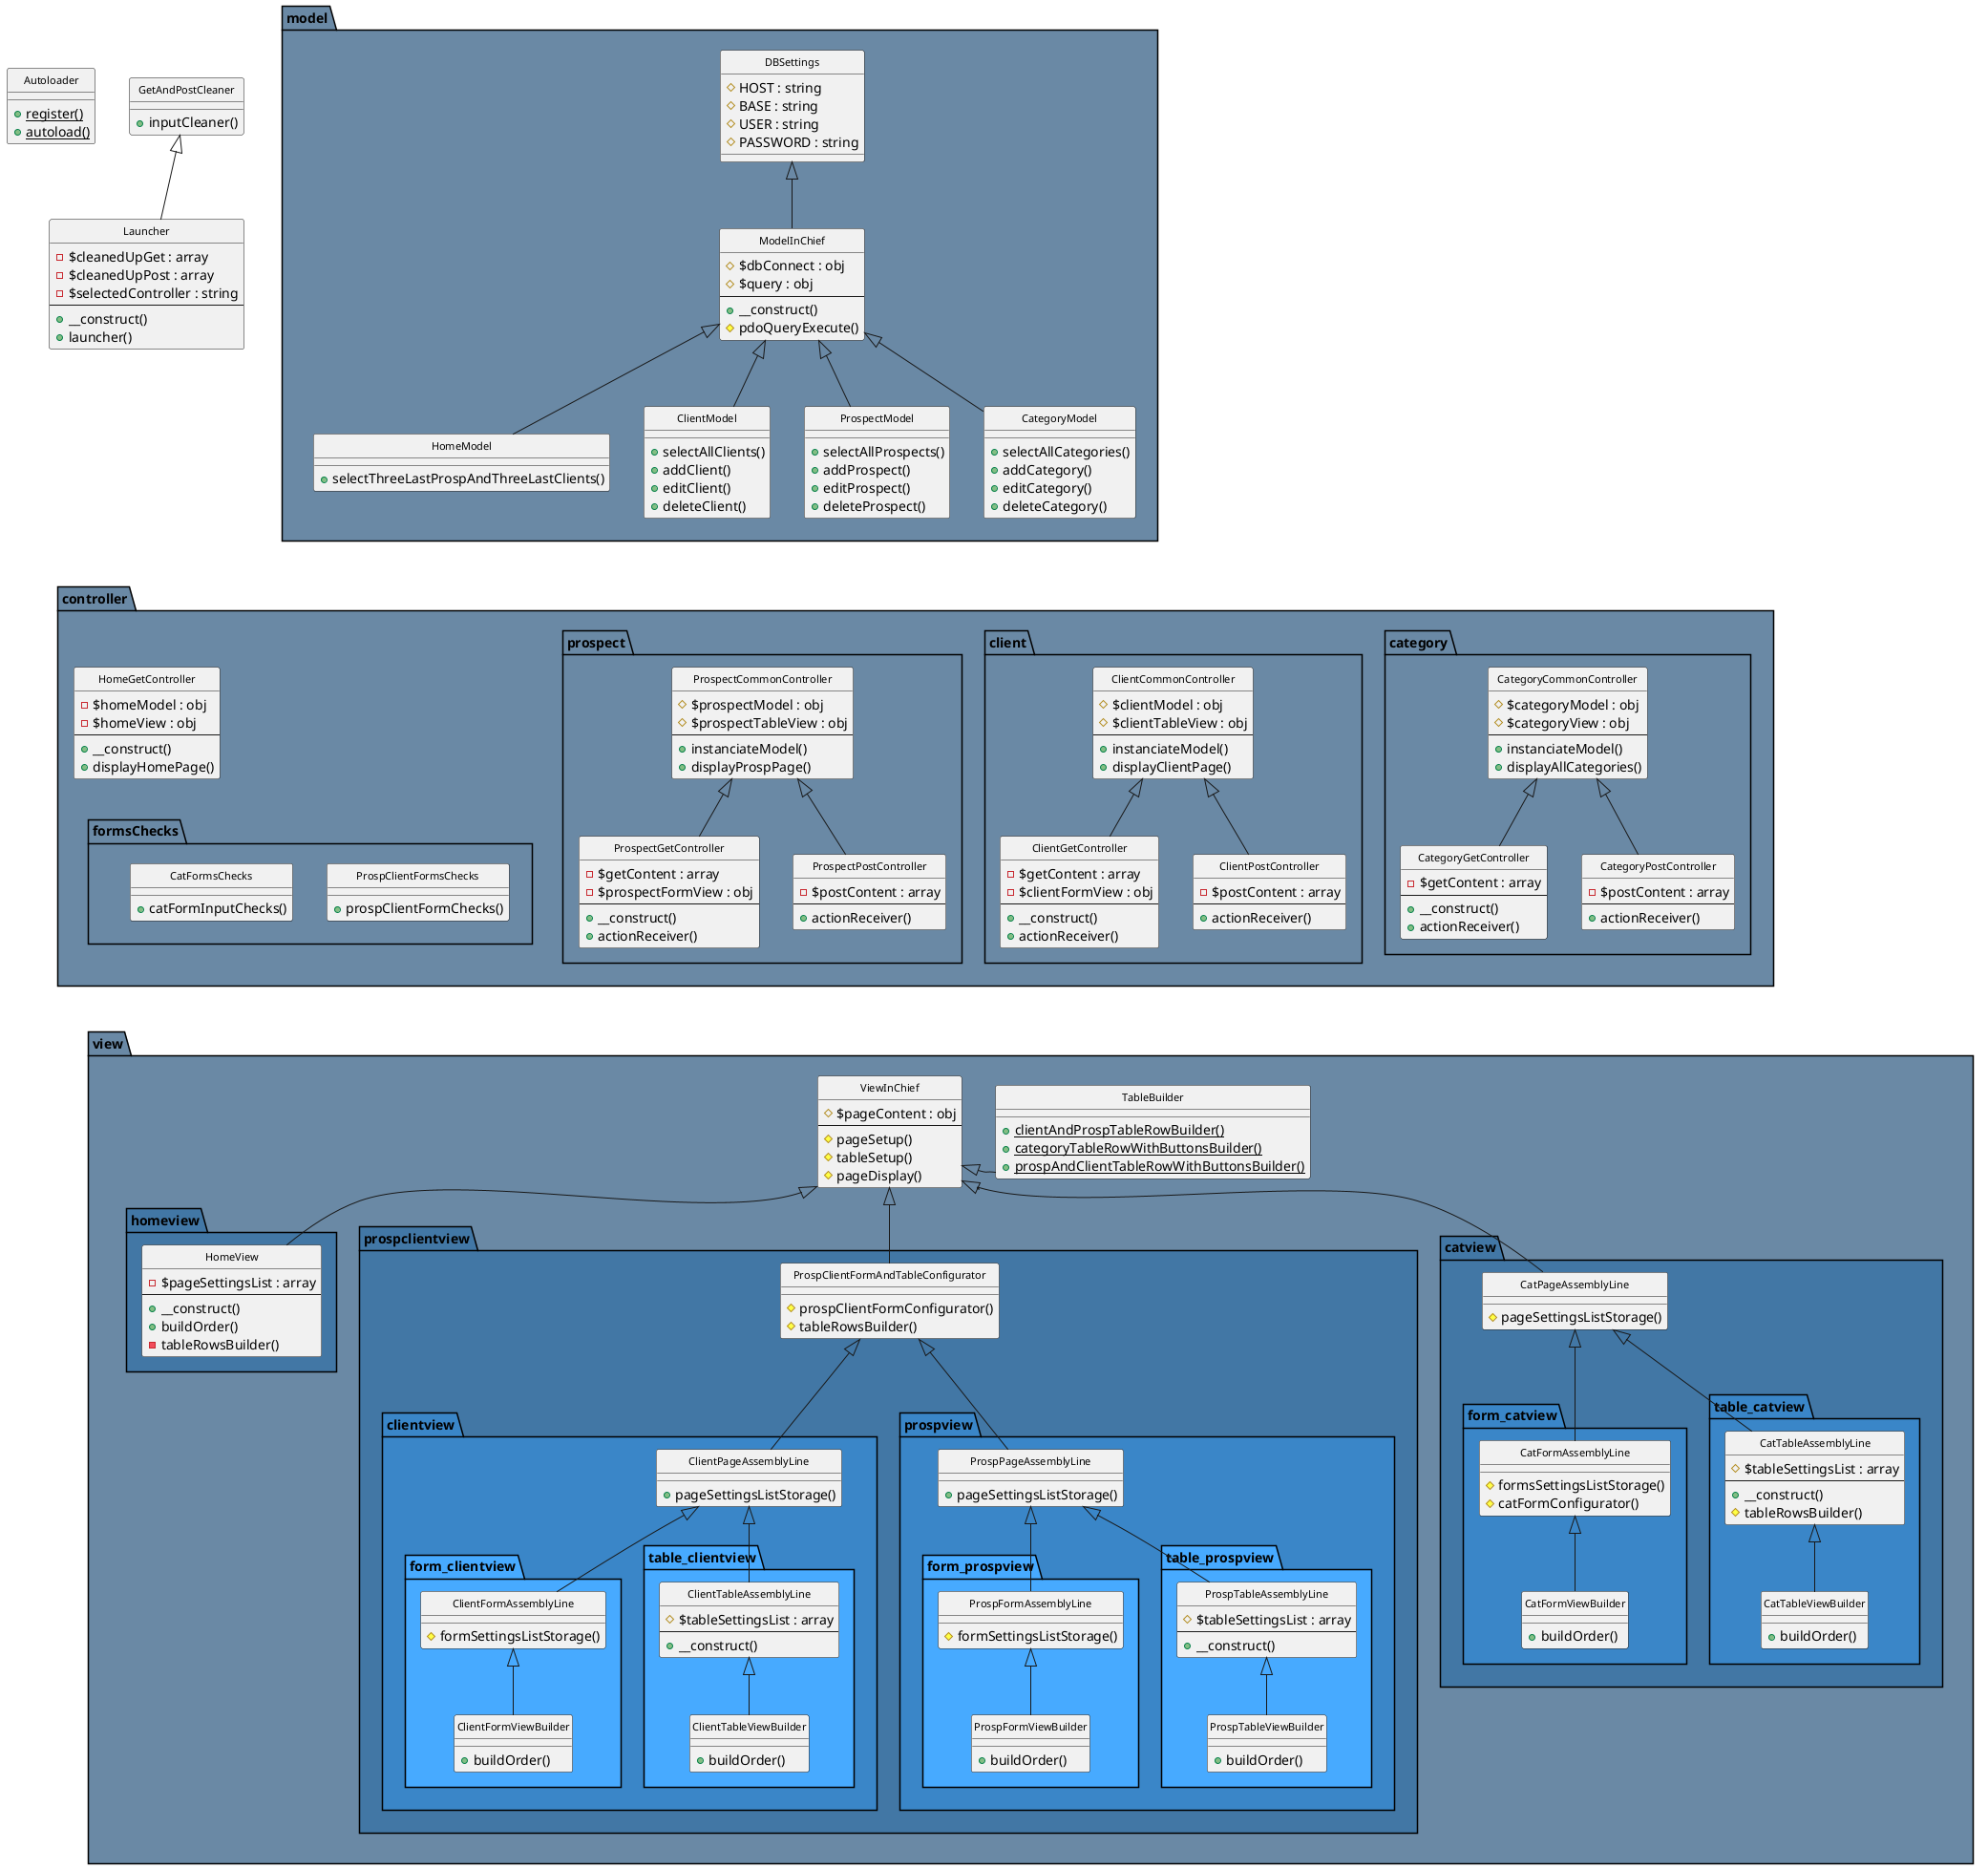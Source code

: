 @startuml ExoMVC_v24
skinparam Style strictuml

skinparam ClassFontSize 11
skinparam ClassFontName Verdana

together {
    class GetAndPostCleaner {
        +inputCleaner()
    }

    GetAndPostCleaner <|-- Launcher
    class Launcher {
        -$cleanedUpGet : array
        -$cleanedUpPost : array
        -$selectedController : string
        --
        +__construct()
        +launcher()
    }

    class Autoloader {
        {static} +register()
        {static} +autoload()
    }
}




together {
    package controller #6A89A5 {
        class HomeGetController {
            -$homeModel : obj
            -$homeView : obj
            --
            +__construct()
            +displayHomePage()
        }

        package category {
            class CategoryCommonController {
                #$categoryModel : obj
                #$categoryView : obj
                --
                +instanciateModel()
                +displayAllCategories()
            }

            CategoryCommonController <|-- CategoryGetController
            class CategoryGetController {
                -$getContent : array
                --
                +__construct()
                +actionReceiver()
            }

            CategoryCommonController <|-- CategoryPostController
            class CategoryPostController {
                -$postContent : array
                --
                +actionReceiver()
            }
        }

        package client {
            class ClientCommonController {
                #$clientModel : obj
                #$clientTableView : obj
                --
                +instanciateModel()
                +displayClientPage()
            }

            ClientCommonController <|-- ClientGetController
            class ClientGetController {
                -$getContent : array
                -$clientFormView : obj
                --
                +__construct()
                +actionReceiver()
            }

            ClientCommonController <|-- ClientPostController
            class ClientPostController {
                -$postContent : array
                --
                +actionReceiver()
            }

        }

        package prospect {
            class ProspectCommonController {
                #$prospectModel : obj
                #$prospectTableView : obj
                --
                +instanciateModel()
                +displayProspPage()
            }

            ProspectCommonController <|-- ProspectGetController
            class ProspectGetController {
                -$getContent : array
                -$prospectFormView : obj
                --
                +__construct()
                +actionReceiver()
            }

            ProspectCommonController <|-- ProspectPostController
            class ProspectPostController {
                -$postContent : array
                --
                +actionReceiver()
            }


        }

        package formsChecks {
            class ProspClientFormsChecks {
                +prospClientFormChecks()
            }

            class CatFormsChecks {
                +catFormInputChecks()
            }
        }
    }
}


together {
    package model #6A89A5 {
        class DBSettings {
            #HOST : string
            #BASE : string
            #USER : string
            #PASSWORD : string
        }

        DBSettings <|-- ModelInChief
        class ModelInChief {
        #$dbConnect : obj
        #$query : obj
        --
        +__construct()
        #pdoQueryExecute()
        }

        ModelInChief <|-- HomeModel
        class HomeModel {
            +selectThreeLastProspAndThreeLastClients()
        }

        ModelInChief <|-- ClientModel
        class ClientModel {
            +selectAllClients()
            +addClient()
            +editClient()
            +deleteClient()
        }

        ModelInChief <|-- ProspectModel
        class ProspectModel {
            +selectAllProspects()
            +addProspect()
            +editProspect()
            +deleteProspect()
        }

        ModelInChief <|-- CategoryModel
        class CategoryModel {
            +selectAllCategories()
            +addCategory()
            +editCategory()
            +deleteCategory()
        }
    }
}


together {
    package view #6A89A5 {
        class ViewInChief {
        #$pageContent : obj
        --
        #pageSetup()
        #tableSetup()
        #pageDisplay()
        }

        ViewInChief <|-- TableBuilder
        class TableBuilder {
            {static} +clientAndProspTableRowBuilder()
            {static} +categoryTableRowWithButtonsBuilder()
            {static} +prospAndClientTableRowWithButtonsBuilder()
        }

        package homeview #4277A5 {
            ViewInChief <|-- HomeView
            class HomeView {
                -$pageSettingsList : array
                --
                +__construct()
                +buildOrder()
                -tableRowsBuilder()
            }
        }

        package prospclientview #4277A5 {

            ViewInChief <|-- ProspClientFormAndTableConfigurator
            class ProspClientFormAndTableConfigurator {
                #prospClientFormConfigurator()
                #tableRowsBuilder()
            }

            package clientview #3A86C8 {

                ProspClientFormAndTableConfigurator <|-- ClientPageAssemblyLine
                class ClientPageAssemblyLine {
                    +pageSettingsListStorage()
                }

                package form_clientview #47aaff {

                    ClientPageAssemblyLine <|-- ClientFormAssemblyLine
                    class ClientFormAssemblyLine {
                        #formSettingsListStorage()
                    }

                    ClientFormAssemblyLine <|-- ClientFormViewBuilder
                    class ClientFormViewBuilder {
                        +buildOrder()
                    }
                }


                package table_clientview #47aaff {

                    ClientPageAssemblyLine <|-- ClientTableAssemblyLine
                    class ClientTableAssemblyLine {
                        #$tableSettingsList : array
                        --
                        +__construct()
                    }

                    ClientTableAssemblyLine <|-- ClientTableViewBuilder
                    class ClientTableViewBuilder {
                        +buildOrder()
                    }
                }
            }

            package prospview #3A86C8 {

                ProspClientFormAndTableConfigurator <|-- ProspPageAssemblyLine
                class ProspPageAssemblyLine {
                    +pageSettingsListStorage()
                }

                package form_prospview #47aaff {

                    ProspPageAssemblyLine <|-- ProspFormAssemblyLine
                    class ProspFormAssemblyLine {
                        #formSettingsListStorage()
                    }

                    ProspFormAssemblyLine <|-- ProspFormViewBuilder
                    class ProspFormViewBuilder {
                        +buildOrder()
                    }
                }

                package table_prospview #47aaff {

                    ProspPageAssemblyLine <|-- ProspTableAssemblyLine
                    class ProspTableAssemblyLine {
                        #$tableSettingsList : array
                        --
                        +__construct()
                    }

                    ProspTableAssemblyLine <|-- ProspTableViewBuilder
                    class ProspTableViewBuilder {
                        +buildOrder()
                    }
                }
            }
        }

        package catview #4277A5 {

            ViewInChief <|-- CatPageAssemblyLine
            class CatPageAssemblyLine {
                #pageSettingsListStorage()
            }

            package form_catview #3A86C8 {

                CatPageAssemblyLine <|-- CatFormAssemblyLine
                class CatFormAssemblyLine {
                    #formsSettingsListStorage()
                    #catFormConfigurator()
                }

                CatFormAssemblyLine <|-- CatFormViewBuilder
                class CatFormViewBuilder {
                    +buildOrder()
                }
            }

            package table_catview #3A86C8 {

                CatPageAssemblyLine <|-- CatTableAssemblyLine
                class CatTableAssemblyLine {
                    #$tableSettingsList : array
                    --
                    +__construct()
                    #tableRowsBuilder()
                }

                CatTableAssemblyLine <|-- CatTableViewBuilder
                class CatTableViewBuilder {
                    +buildOrder()
                }

            }
        }
    }

Launcher -[hidden]--> HomeGetController
GetAndPostCleaner -[hidden]> model
HomeGetController -[hidden]-> formsChecks
formsChecks -[hidden]-> view
ViewInChief -[hidden]> TableBuilder
}

@enduml
